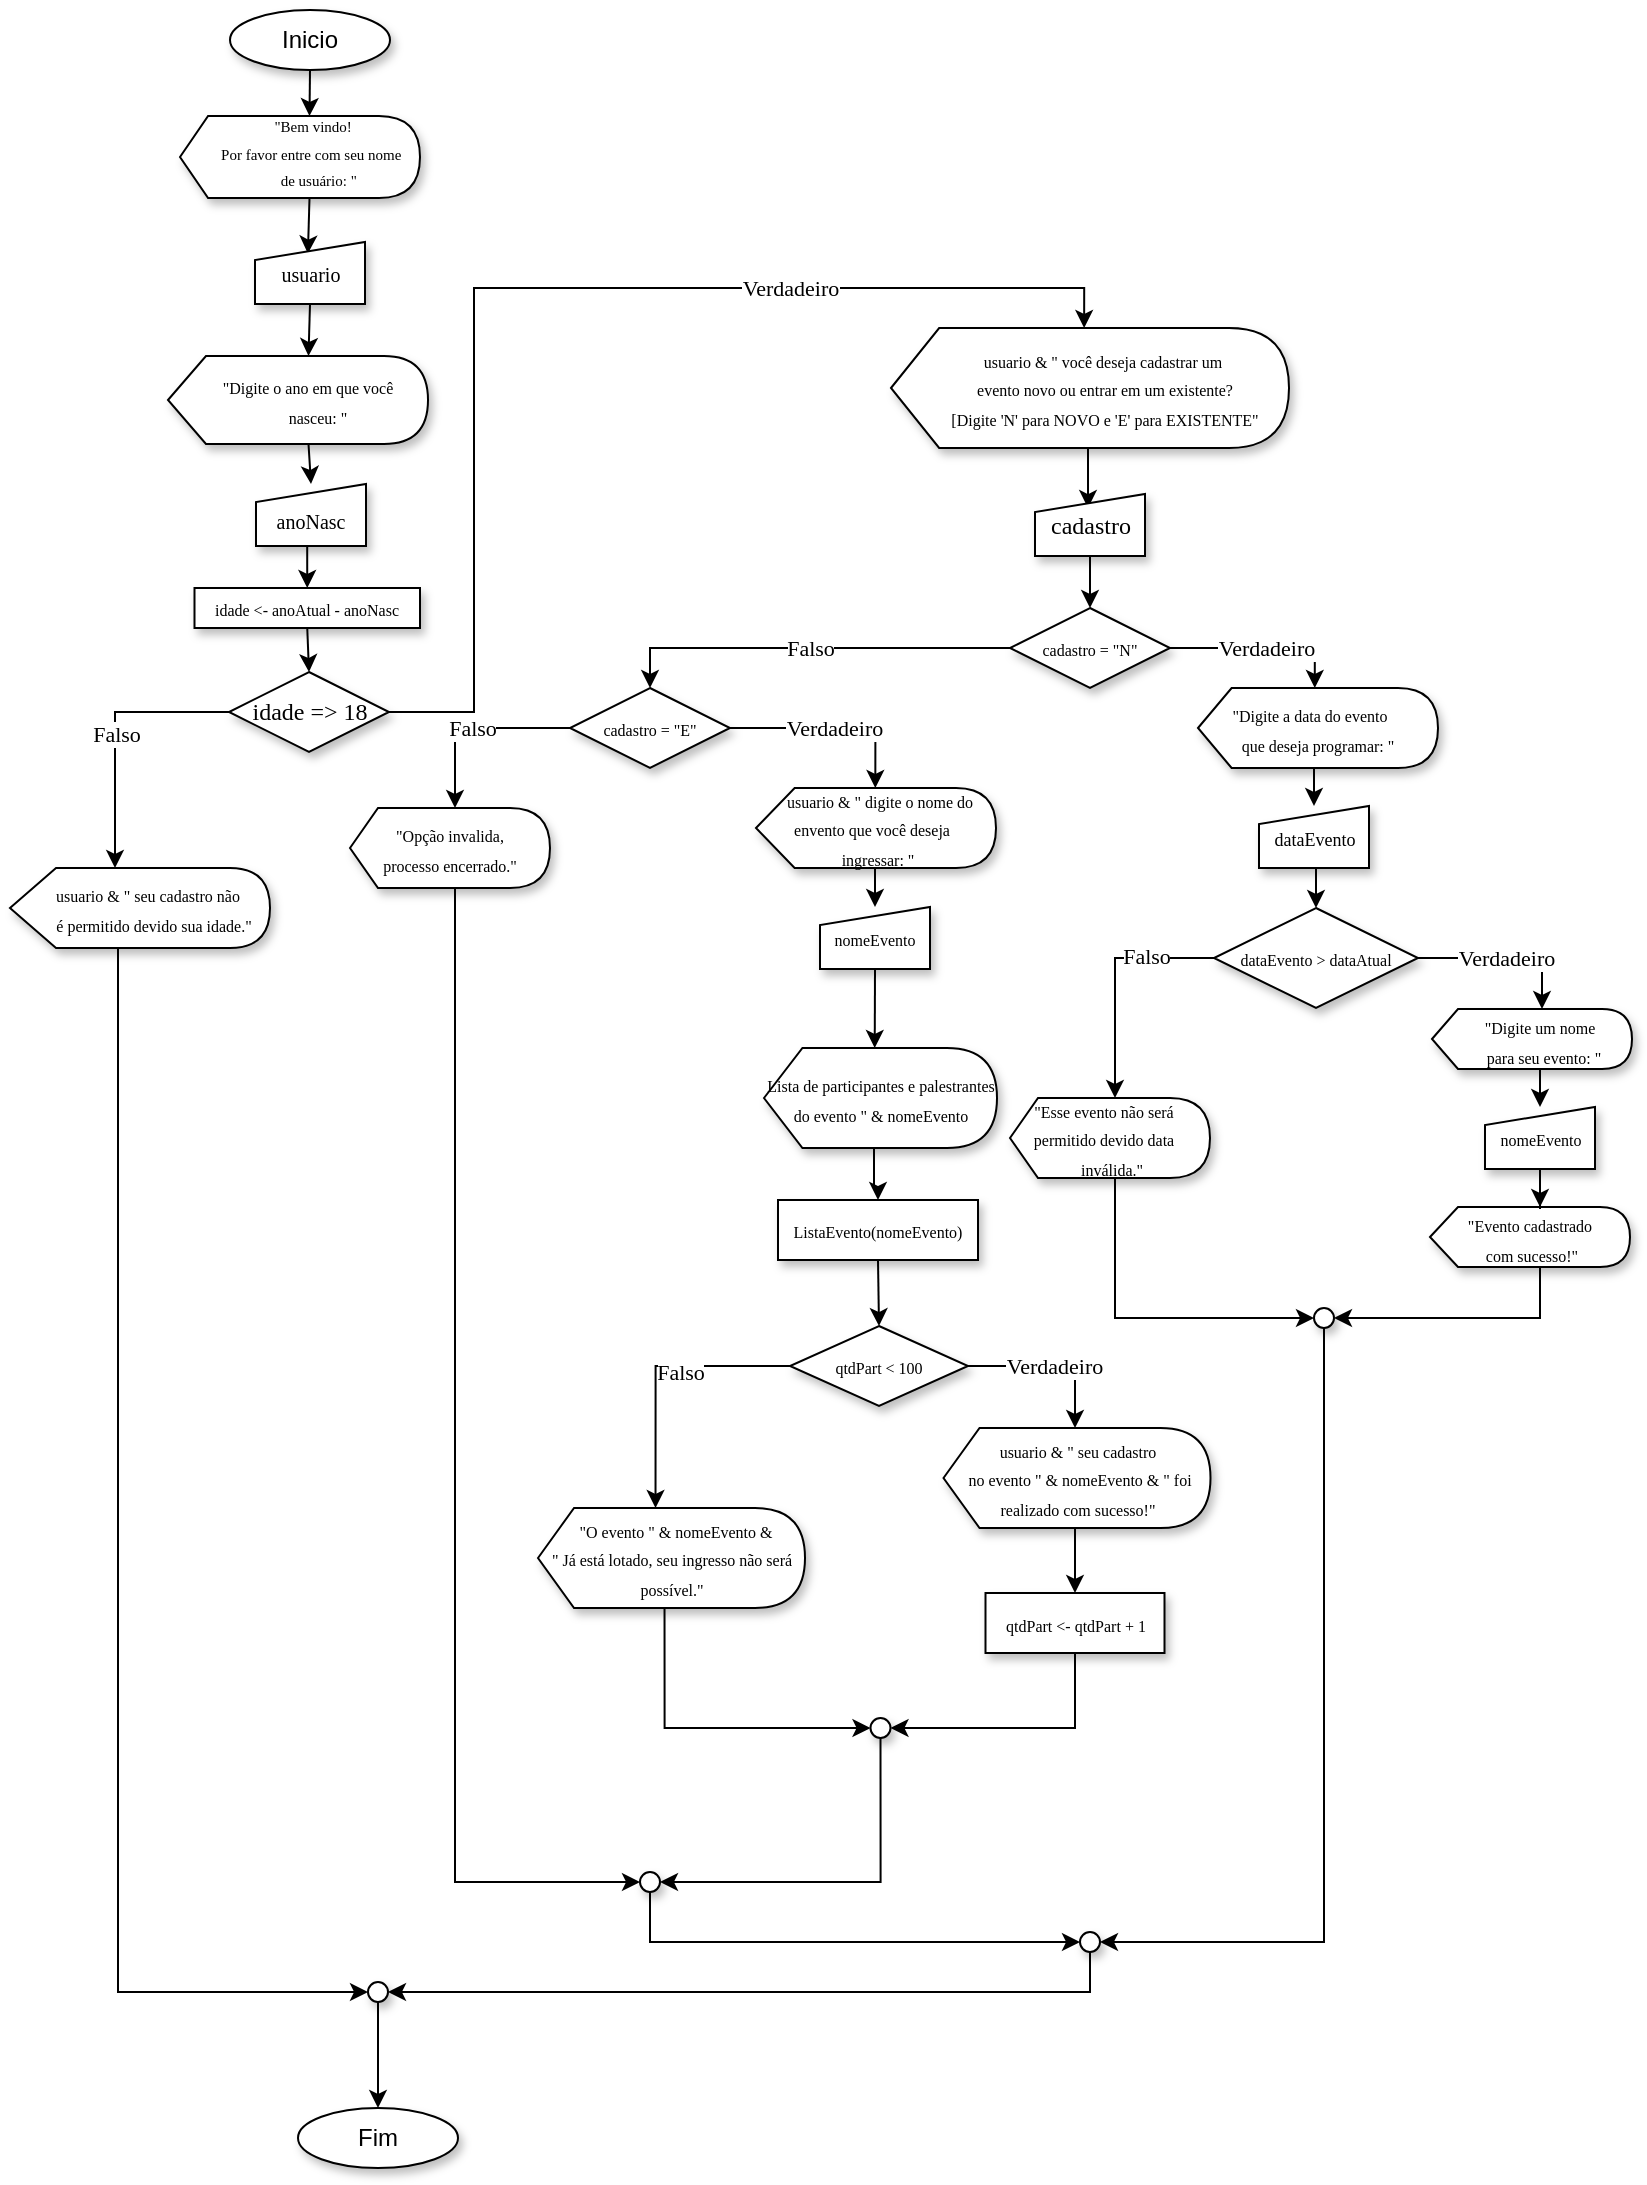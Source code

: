 <mxfile version="15.0.6" type="github"><diagram id="aTJFEhes2Mbg35TPTc1t" name="Page-1"><mxGraphModel dx="868" dy="450" grid="1" gridSize="10" guides="1" tooltips="1" connect="1" arrows="1" fold="1" page="1" pageScale="1" pageWidth="827" pageHeight="1169" math="0" shadow="0"><root><mxCell id="WIyWlLk6GJQsqaUBKTNV-0"/><mxCell id="WIyWlLk6GJQsqaUBKTNV-1" parent="WIyWlLk6GJQsqaUBKTNV-0"/><mxCell id="-idngQaAylRtu0GGNy7f-111" style="edgeStyle=orthogonalEdgeStyle;rounded=0;orthogonalLoop=1;jettySize=auto;html=1;exitX=0;exitY=0;exitDx=64.75;exitDy=41;exitPerimeter=0;entryX=0.481;entryY=0.186;entryDx=0;entryDy=0;entryPerimeter=0;" parent="WIyWlLk6GJQsqaUBKTNV-1" source="-idngQaAylRtu0GGNy7f-9" target="-idngQaAylRtu0GGNy7f-26" edge="1"><mxGeometry relative="1" as="geometry"/></mxCell><mxCell id="-idngQaAylRtu0GGNy7f-9" value="&lt;font style=&quot;font-size: 9px&quot; face=&quot;Tahoma&quot;&gt;&lt;sup&gt;&amp;nbsp; &amp;nbsp; &amp;nbsp; &amp;nbsp;&quot;Bem vindo! &lt;br&gt;&amp;nbsp; &amp;nbsp; &amp;nbsp; Por favor entre com seu nome &lt;br&gt;&amp;nbsp; &amp;nbsp; &amp;nbsp; &amp;nbsp; &amp;nbsp; de usuário: &quot;&lt;/sup&gt;&lt;/font&gt;" style="shape=display;whiteSpace=wrap;html=1;shadow=1;fontSize=4;size=0.117;" parent="WIyWlLk6GJQsqaUBKTNV-1" vertex="1"><mxGeometry x="93" y="101" width="120" height="41" as="geometry"/></mxCell><mxCell id="-idngQaAylRtu0GGNy7f-113" style="rounded=0;orthogonalLoop=1;jettySize=auto;html=1;exitX=0;exitY=0;exitDx=70.25;exitDy=44;exitPerimeter=0;entryX=0.5;entryY=0;entryDx=0;entryDy=0;" parent="WIyWlLk6GJQsqaUBKTNV-1" source="-idngQaAylRtu0GGNy7f-10" target="-idngQaAylRtu0GGNy7f-27" edge="1"><mxGeometry relative="1" as="geometry"/></mxCell><mxCell id="-idngQaAylRtu0GGNy7f-10" value="&lt;font style=&quot;font-size: 8px&quot; face=&quot;Tahoma&quot;&gt;&amp;nbsp; &amp;nbsp; &amp;nbsp; &quot;Digite o ano em que você&amp;nbsp;&lt;br&gt;&amp;nbsp; &amp;nbsp; &amp;nbsp; &amp;nbsp; &amp;nbsp; nasceu: &quot;&lt;/font&gt;" style="shape=display;whiteSpace=wrap;html=1;shadow=1;size=0.146;" parent="WIyWlLk6GJQsqaUBKTNV-1" vertex="1"><mxGeometry x="87" y="221" width="130" height="44" as="geometry"/></mxCell><mxCell id="-idngQaAylRtu0GGNy7f-127" style="edgeStyle=orthogonalEdgeStyle;rounded=0;orthogonalLoop=1;jettySize=auto;html=1;exitX=0;exitY=0;exitDx=71.25;exitDy=40;exitPerimeter=0;entryX=0;entryY=0.5;entryDx=0;entryDy=0;" parent="WIyWlLk6GJQsqaUBKTNV-1" source="-idngQaAylRtu0GGNy7f-11" target="-idngQaAylRtu0GGNy7f-105" edge="1"><mxGeometry relative="1" as="geometry"><Array as="points"><mxPoint x="62" y="517"/><mxPoint x="62" y="1039"/></Array></mxGeometry></mxCell><mxCell id="-idngQaAylRtu0GGNy7f-11" value="&lt;font face=&quot;Tahoma&quot; style=&quot;font-size: 8px&quot;&gt;&amp;nbsp; &amp;nbsp; usuario &amp;amp; &quot; seu cadastro não&lt;br&gt;&amp;nbsp; &amp;nbsp; &amp;nbsp; &amp;nbsp;é permitido devido sua idade.&quot;&lt;/font&gt;" style="shape=display;whiteSpace=wrap;html=1;shadow=1;size=0.177;" parent="WIyWlLk6GJQsqaUBKTNV-1" vertex="1"><mxGeometry x="8" y="477" width="130" height="40" as="geometry"/></mxCell><mxCell id="-idngQaAylRtu0GGNy7f-130" style="edgeStyle=orthogonalEdgeStyle;rounded=0;orthogonalLoop=1;jettySize=auto;html=1;exitX=0;exitY=0;exitDx=96.573;exitDy=60;exitPerimeter=0;entryX=0.482;entryY=0.226;entryDx=0;entryDy=0;entryPerimeter=0;" parent="WIyWlLk6GJQsqaUBKTNV-1" source="-idngQaAylRtu0GGNy7f-12" target="-idngQaAylRtu0GGNy7f-34" edge="1"><mxGeometry relative="1" as="geometry"/></mxCell><mxCell id="-idngQaAylRtu0GGNy7f-12" value="&lt;font style=&quot;font-size: 8px&quot; face=&quot;Tahoma&quot;&gt;&amp;nbsp; &amp;nbsp; &amp;nbsp; usuario &amp;amp; &quot; você deseja cadastrar um&lt;br&gt;&amp;nbsp; &amp;nbsp; &amp;nbsp; &amp;nbsp;evento novo ou entrar em um existente?&lt;br&gt;&amp;nbsp; &amp;nbsp; &amp;nbsp; &amp;nbsp;[Digite 'N' para NOVO e 'E' para EXISTENTE&quot;&lt;/font&gt;" style="shape=display;whiteSpace=wrap;html=1;shadow=1;size=0.121;" parent="WIyWlLk6GJQsqaUBKTNV-1" vertex="1"><mxGeometry x="448.5" y="207" width="199" height="60" as="geometry"/></mxCell><mxCell id="-idngQaAylRtu0GGNy7f-63" style="edgeStyle=orthogonalEdgeStyle;rounded=0;orthogonalLoop=1;jettySize=auto;html=1;exitX=0;exitY=0;exitDx=52.5;exitDy=40;exitPerimeter=0;entryX=0.5;entryY=0;entryDx=0;entryDy=0;" parent="WIyWlLk6GJQsqaUBKTNV-1" source="-idngQaAylRtu0GGNy7f-13" target="-idngQaAylRtu0GGNy7f-139" edge="1"><mxGeometry relative="1" as="geometry"><mxPoint x="658" y="446" as="targetPoint"/></mxGeometry></mxCell><mxCell id="-idngQaAylRtu0GGNy7f-13" value="&lt;font face=&quot;Tahoma&quot; style=&quot;font-size: 8px&quot;&gt;&amp;nbsp; &amp;nbsp; &amp;nbsp; &amp;nbsp;&quot;Digite a data do evento&amp;nbsp; &amp;nbsp; &amp;nbsp; &amp;nbsp; &amp;nbsp; &amp;nbsp; que deseja programar: &quot;&lt;/font&gt;" style="shape=display;whiteSpace=wrap;html=1;shadow=1;size=0.14;" parent="WIyWlLk6GJQsqaUBKTNV-1" vertex="1"><mxGeometry x="602" y="387" width="120" height="40" as="geometry"/></mxCell><mxCell id="-idngQaAylRtu0GGNy7f-89" style="edgeStyle=orthogonalEdgeStyle;rounded=0;orthogonalLoop=1;jettySize=auto;html=1;exitX=0;exitY=0;exitDx=55;exitDy=30;exitPerimeter=0;entryX=1;entryY=0.5;entryDx=0;entryDy=0;" parent="WIyWlLk6GJQsqaUBKTNV-1" source="-idngQaAylRtu0GGNy7f-15" target="-idngQaAylRtu0GGNy7f-75" edge="1"><mxGeometry relative="1" as="geometry"/></mxCell><mxCell id="-idngQaAylRtu0GGNy7f-15" value="&lt;font face=&quot;Tahoma&quot; style=&quot;font-size: 8px&quot;&gt;&quot;Evento cadastrado&lt;br&gt;&amp;nbsp;com sucesso!&quot;&lt;/font&gt;" style="shape=display;whiteSpace=wrap;html=1;shadow=1;size=0.14;" parent="WIyWlLk6GJQsqaUBKTNV-1" vertex="1"><mxGeometry x="718" y="646.5" width="100" height="30" as="geometry"/></mxCell><mxCell id="-idngQaAylRtu0GGNy7f-88" style="edgeStyle=orthogonalEdgeStyle;rounded=0;orthogonalLoop=1;jettySize=auto;html=1;exitX=0;exitY=0;exitDx=52.5;exitDy=40;exitPerimeter=0;entryX=0;entryY=0.5;entryDx=0;entryDy=0;" parent="WIyWlLk6GJQsqaUBKTNV-1" source="-idngQaAylRtu0GGNy7f-16" target="-idngQaAylRtu0GGNy7f-75" edge="1"><mxGeometry relative="1" as="geometry"/></mxCell><mxCell id="-idngQaAylRtu0GGNy7f-16" value="&lt;font face=&quot;Tahoma&quot; style=&quot;font-size: 8px&quot;&gt;&amp;nbsp; &amp;nbsp; &quot;Esse evento não será&amp;nbsp; &amp;nbsp; &amp;nbsp; &amp;nbsp; permitido devido data&amp;nbsp; &amp;nbsp; &amp;nbsp;inválida.&quot;&lt;/font&gt;" style="shape=display;whiteSpace=wrap;html=1;shadow=1;size=0.14;" parent="WIyWlLk6GJQsqaUBKTNV-1" vertex="1"><mxGeometry x="508" y="592" width="100" height="40" as="geometry"/></mxCell><mxCell id="-idngQaAylRtu0GGNy7f-73" style="edgeStyle=orthogonalEdgeStyle;rounded=0;orthogonalLoop=1;jettySize=auto;html=1;exitX=0;exitY=0;exitDx=55;exitDy=30;exitPerimeter=0;entryX=0.5;entryY=0;entryDx=0;entryDy=0;" parent="WIyWlLk6GJQsqaUBKTNV-1" source="-idngQaAylRtu0GGNy7f-17" target="-idngQaAylRtu0GGNy7f-43" edge="1"><mxGeometry relative="1" as="geometry"/></mxCell><mxCell id="-idngQaAylRtu0GGNy7f-17" value="&lt;font face=&quot;Tahoma&quot; style=&quot;font-size: 8px&quot;&gt;&amp;nbsp; &amp;nbsp; &amp;nbsp;usuario &amp;amp; &quot; digite o nome do&amp;nbsp; &amp;nbsp; &amp;nbsp;envento que você deseja&amp;nbsp; &amp;nbsp; &amp;nbsp;ingressar: &quot;&lt;/font&gt;" style="shape=display;whiteSpace=wrap;html=1;shadow=1;size=0.161;" parent="WIyWlLk6GJQsqaUBKTNV-1" vertex="1"><mxGeometry x="381" y="437" width="120" height="40" as="geometry"/></mxCell><mxCell id="-idngQaAylRtu0GGNy7f-72" style="edgeStyle=orthogonalEdgeStyle;rounded=0;orthogonalLoop=1;jettySize=auto;html=1;exitX=0;exitY=0;exitDx=55;exitDy=30;exitPerimeter=0;entryX=0.5;entryY=0;entryDx=0;entryDy=0;" parent="WIyWlLk6GJQsqaUBKTNV-1" source="-idngQaAylRtu0GGNy7f-18" target="-idngQaAylRtu0GGNy7f-45" edge="1"><mxGeometry relative="1" as="geometry"/></mxCell><mxCell id="-idngQaAylRtu0GGNy7f-18" value="&lt;font face=&quot;Tahoma&quot; style=&quot;font-size: 8px&quot;&gt;Lista de participantes e palestrantes do evento &quot; &amp;amp; nomeEvento&lt;/font&gt;" style="shape=display;whiteSpace=wrap;html=1;shadow=1;size=0.165;" parent="WIyWlLk6GJQsqaUBKTNV-1" vertex="1"><mxGeometry x="385" y="567" width="116.5" height="50" as="geometry"/></mxCell><mxCell id="-idngQaAylRtu0GGNy7f-148" style="edgeStyle=orthogonalEdgeStyle;rounded=0;orthogonalLoop=1;jettySize=auto;html=1;exitX=0;exitY=0;exitDx=63.261;exitDy=50;exitPerimeter=0;entryX=0;entryY=0.5;entryDx=0;entryDy=0;" parent="WIyWlLk6GJQsqaUBKTNV-1" source="-idngQaAylRtu0GGNy7f-19" target="-idngQaAylRtu0GGNy7f-93" edge="1"><mxGeometry relative="1" as="geometry"/></mxCell><mxCell id="-idngQaAylRtu0GGNy7f-19" value="&lt;font face=&quot;Tahoma&quot; style=&quot;font-size: 8px&quot;&gt;&amp;nbsp; &quot;O evento &quot; &amp;amp; nomeEvento &amp;amp; &lt;br&gt;&quot; Já está lotado, seu ingresso não será possível.&quot;&lt;/font&gt;" style="shape=display;whiteSpace=wrap;html=1;shadow=1;size=0.135;" parent="WIyWlLk6GJQsqaUBKTNV-1" vertex="1"><mxGeometry x="272" y="797" width="133.5" height="50" as="geometry"/></mxCell><mxCell id="-idngQaAylRtu0GGNy7f-100" style="edgeStyle=orthogonalEdgeStyle;rounded=0;orthogonalLoop=1;jettySize=auto;html=1;exitX=0;exitY=0;exitDx=52.5;exitDy=40;exitPerimeter=0;entryX=0;entryY=0.5;entryDx=0;entryDy=0;" parent="WIyWlLk6GJQsqaUBKTNV-1" source="-idngQaAylRtu0GGNy7f-20" target="-idngQaAylRtu0GGNy7f-99" edge="1"><mxGeometry relative="1" as="geometry"/></mxCell><mxCell id="-idngQaAylRtu0GGNy7f-20" value="&lt;font face=&quot;Tahoma&quot; style=&quot;font-size: 8px&quot;&gt;&quot;Opção invalida, &lt;br&gt;processo encerrado.&quot;&lt;/font&gt;" style="shape=display;whiteSpace=wrap;html=1;shadow=1;size=0.14;" parent="WIyWlLk6GJQsqaUBKTNV-1" vertex="1"><mxGeometry x="178" y="447" width="100" height="40" as="geometry"/></mxCell><mxCell id="-idngQaAylRtu0GGNy7f-62" style="edgeStyle=orthogonalEdgeStyle;rounded=0;orthogonalLoop=1;jettySize=auto;html=1;exitX=0;exitY=0;exitDx=65.761;exitDy=40;exitPerimeter=0;entryX=0.5;entryY=0;entryDx=0;entryDy=0;" parent="WIyWlLk6GJQsqaUBKTNV-1" source="-idngQaAylRtu0GGNy7f-21" target="-idngQaAylRtu0GGNy7f-44" edge="1"><mxGeometry relative="1" as="geometry"/></mxCell><mxCell id="-idngQaAylRtu0GGNy7f-21" value="&lt;font face=&quot;Tahoma&quot; style=&quot;font-size: 8px&quot;&gt;usuario &amp;amp; &quot; seu cadastro&lt;br&gt;&amp;nbsp;no evento &quot; &amp;amp; nomeEvento &amp;amp; &quot; foi realizado com sucesso!&quot;&lt;/font&gt;" style="shape=display;whiteSpace=wrap;html=1;shadow=1;size=0.135;" parent="WIyWlLk6GJQsqaUBKTNV-1" vertex="1"><mxGeometry x="474.75" y="757" width="133.5" height="50" as="geometry"/></mxCell><mxCell id="-idngQaAylRtu0GGNy7f-110" style="edgeStyle=orthogonalEdgeStyle;rounded=0;orthogonalLoop=1;jettySize=auto;html=1;exitX=0.5;exitY=1;exitDx=0;exitDy=0;entryX=0;entryY=0;entryDx=64.75;entryDy=0;entryPerimeter=0;" parent="WIyWlLk6GJQsqaUBKTNV-1" source="-idngQaAylRtu0GGNy7f-24" target="-idngQaAylRtu0GGNy7f-9" edge="1"><mxGeometry relative="1" as="geometry"/></mxCell><mxCell id="-idngQaAylRtu0GGNy7f-24" value="Inicio" style="ellipse;whiteSpace=wrap;html=1;align=center;newEdgeStyle={&quot;edgeStyle&quot;:&quot;entityRelationEdgeStyle&quot;,&quot;startArrow&quot;:&quot;none&quot;,&quot;endArrow&quot;:&quot;none&quot;,&quot;segment&quot;:10,&quot;curved&quot;:1};treeFolding=1;treeMoving=1;shadow=1;" parent="WIyWlLk6GJQsqaUBKTNV-1" vertex="1"><mxGeometry x="118" y="48" width="80" height="30" as="geometry"/></mxCell><mxCell id="-idngQaAylRtu0GGNy7f-25" value="Fim" style="ellipse;whiteSpace=wrap;html=1;align=center;newEdgeStyle={&quot;edgeStyle&quot;:&quot;entityRelationEdgeStyle&quot;,&quot;startArrow&quot;:&quot;none&quot;,&quot;endArrow&quot;:&quot;none&quot;,&quot;segment&quot;:10,&quot;curved&quot;:1};treeFolding=1;treeMoving=1;shadow=1;" parent="WIyWlLk6GJQsqaUBKTNV-1" vertex="1"><mxGeometry x="152" y="1097" width="80" height="30" as="geometry"/></mxCell><mxCell id="-idngQaAylRtu0GGNy7f-112" style="edgeStyle=orthogonalEdgeStyle;rounded=0;orthogonalLoop=1;jettySize=auto;html=1;exitX=0.5;exitY=1;exitDx=0;exitDy=0;entryX=0;entryY=0;entryDx=70.25;entryDy=0;entryPerimeter=0;" parent="WIyWlLk6GJQsqaUBKTNV-1" source="-idngQaAylRtu0GGNy7f-26" target="-idngQaAylRtu0GGNy7f-10" edge="1"><mxGeometry relative="1" as="geometry"/></mxCell><mxCell id="-idngQaAylRtu0GGNy7f-26" value="&lt;font style=&quot;font-size: 10px&quot; face=&quot;Tahoma&quot;&gt;usuario&lt;/font&gt;" style="shape=manualInput;whiteSpace=wrap;html=1;shadow=1;size=9;" parent="WIyWlLk6GJQsqaUBKTNV-1" vertex="1"><mxGeometry x="130.5" y="164" width="55" height="31" as="geometry"/></mxCell><mxCell id="-idngQaAylRtu0GGNy7f-150" style="edgeStyle=orthogonalEdgeStyle;rounded=0;orthogonalLoop=1;jettySize=auto;html=1;exitX=0.5;exitY=1;exitDx=0;exitDy=0;entryX=0.5;entryY=0;entryDx=0;entryDy=0;" parent="WIyWlLk6GJQsqaUBKTNV-1" source="-idngQaAylRtu0GGNy7f-27" target="-idngQaAylRtu0GGNy7f-116" edge="1"><mxGeometry relative="1" as="geometry"/></mxCell><mxCell id="-idngQaAylRtu0GGNy7f-27" value="&lt;sub&gt;&lt;font face=&quot;Tahoma&quot;&gt;anoNasc&lt;/font&gt;&lt;/sub&gt;" style="shape=manualInput;whiteSpace=wrap;html=1;shadow=1;size=9;" parent="WIyWlLk6GJQsqaUBKTNV-1" vertex="1"><mxGeometry x="131" y="285" width="55" height="31" as="geometry"/></mxCell><mxCell id="-idngQaAylRtu0GGNy7f-65" value="&lt;font face=&quot;Tahoma&quot;&gt;Falso&lt;/font&gt;" style="edgeStyle=orthogonalEdgeStyle;rounded=0;orthogonalLoop=1;jettySize=auto;html=1;exitX=0;exitY=0.5;exitDx=0;exitDy=0;exitPerimeter=0;entryX=0;entryY=0;entryDx=52.5;entryDy=0;entryPerimeter=0;" parent="WIyWlLk6GJQsqaUBKTNV-1" source="-idngQaAylRtu0GGNy7f-33" target="-idngQaAylRtu0GGNy7f-11" edge="1"><mxGeometry relative="1" as="geometry"/></mxCell><mxCell id="-idngQaAylRtu0GGNy7f-129" style="edgeStyle=orthogonalEdgeStyle;rounded=0;orthogonalLoop=1;jettySize=auto;html=1;exitX=1;exitY=0.5;exitDx=0;exitDy=0;exitPerimeter=0;entryX=0;entryY=0;entryDx=96.573;entryDy=0;entryPerimeter=0;" parent="WIyWlLk6GJQsqaUBKTNV-1" source="-idngQaAylRtu0GGNy7f-33" target="-idngQaAylRtu0GGNy7f-12" edge="1"><mxGeometry relative="1" as="geometry"><Array as="points"><mxPoint x="240" y="399"/><mxPoint x="240" y="187"/><mxPoint x="545" y="187"/></Array></mxGeometry></mxCell><mxCell id="-idngQaAylRtu0GGNy7f-135" value="&lt;font face=&quot;Tahoma&quot;&gt;Verdadeiro&lt;/font&gt;" style="edgeLabel;html=1;align=center;verticalAlign=middle;resizable=0;points=[];" parent="-idngQaAylRtu0GGNy7f-129" vertex="1" connectable="0"><mxGeometry x="0.423" relative="1" as="geometry"><mxPoint as="offset"/></mxGeometry></mxCell><mxCell id="-idngQaAylRtu0GGNy7f-33" value="&lt;font face=&quot;Tahoma&quot;&gt;idade =&amp;gt; 18&lt;/font&gt;" style="strokeWidth=1;html=1;shape=mxgraph.flowchart.decision;whiteSpace=wrap;shadow=1;" parent="WIyWlLk6GJQsqaUBKTNV-1" vertex="1"><mxGeometry x="117.5" y="379" width="80" height="40" as="geometry"/></mxCell><mxCell id="-idngQaAylRtu0GGNy7f-58" style="edgeStyle=orthogonalEdgeStyle;rounded=0;orthogonalLoop=1;jettySize=auto;html=1;exitX=0.5;exitY=1;exitDx=0;exitDy=0;entryX=0.5;entryY=0;entryDx=0;entryDy=0;entryPerimeter=0;" parent="WIyWlLk6GJQsqaUBKTNV-1" source="-idngQaAylRtu0GGNy7f-34" target="-idngQaAylRtu0GGNy7f-40" edge="1"><mxGeometry relative="1" as="geometry"/></mxCell><mxCell id="-idngQaAylRtu0GGNy7f-34" value="&lt;font face=&quot;Tahoma&quot;&gt;cadastro&lt;/font&gt;" style="shape=manualInput;whiteSpace=wrap;html=1;shadow=1;size=9;" parent="WIyWlLk6GJQsqaUBKTNV-1" vertex="1"><mxGeometry x="520.5" y="290" width="55" height="31" as="geometry"/></mxCell><mxCell id="-idngQaAylRtu0GGNy7f-78" style="edgeStyle=orthogonalEdgeStyle;rounded=0;orthogonalLoop=1;jettySize=auto;html=1;entryX=0;entryY=0;entryDx=55;entryDy=0;entryPerimeter=0;" parent="WIyWlLk6GJQsqaUBKTNV-1" source="-idngQaAylRtu0GGNy7f-37" target="-idngQaAylRtu0GGNy7f-15" edge="1"><mxGeometry relative="1" as="geometry"/></mxCell><mxCell id="-idngQaAylRtu0GGNy7f-37" value="&lt;font face=&quot;Tahoma&quot; style=&quot;font-size: 8px&quot;&gt;nomeEvento&lt;/font&gt;" style="shape=manualInput;whiteSpace=wrap;html=1;shadow=1;size=9;" parent="WIyWlLk6GJQsqaUBKTNV-1" vertex="1"><mxGeometry x="745.5" y="596.5" width="55" height="31" as="geometry"/></mxCell><mxCell id="-idngQaAylRtu0GGNy7f-77" style="edgeStyle=orthogonalEdgeStyle;rounded=0;orthogonalLoop=1;jettySize=auto;html=1;exitX=0;exitY=0;exitDx=55;exitDy=30;exitPerimeter=0;entryX=0.5;entryY=0;entryDx=0;entryDy=0;" parent="WIyWlLk6GJQsqaUBKTNV-1" source="-idngQaAylRtu0GGNy7f-38" target="-idngQaAylRtu0GGNy7f-37" edge="1"><mxGeometry relative="1" as="geometry"/></mxCell><mxCell id="-idngQaAylRtu0GGNy7f-38" value="&lt;font face=&quot;Tahoma&quot; style=&quot;font-size: 8px&quot;&gt;&amp;nbsp; &amp;nbsp; &quot;Digite um nome &lt;br&gt;&amp;nbsp; &amp;nbsp; &amp;nbsp; para seu evento: &quot;&lt;/font&gt;" style="shape=display;whiteSpace=wrap;html=1;shadow=1;size=0.13;" parent="WIyWlLk6GJQsqaUBKTNV-1" vertex="1"><mxGeometry x="719" y="547.5" width="100" height="30" as="geometry"/></mxCell><mxCell id="-idngQaAylRtu0GGNy7f-67" value="&lt;font face=&quot;Tahoma&quot;&gt;Verdadeiro&lt;/font&gt;" style="edgeStyle=orthogonalEdgeStyle;rounded=0;orthogonalLoop=1;jettySize=auto;html=1;entryX=0;entryY=0;entryDx=59.659;entryDy=0;entryPerimeter=0;" parent="WIyWlLk6GJQsqaUBKTNV-1" source="-idngQaAylRtu0GGNy7f-39" target="-idngQaAylRtu0GGNy7f-17" edge="1"><mxGeometry relative="1" as="geometry"><mxPoint x="442" y="447" as="targetPoint"/></mxGeometry></mxCell><mxCell id="-idngQaAylRtu0GGNy7f-86" value="&lt;font face=&quot;Tahoma&quot;&gt;Falso&lt;/font&gt;" style="edgeStyle=orthogonalEdgeStyle;rounded=0;orthogonalLoop=1;jettySize=auto;html=1;exitX=0;exitY=0.5;exitDx=0;exitDy=0;exitPerimeter=0;entryX=0;entryY=0;entryDx=52.5;entryDy=0;entryPerimeter=0;" parent="WIyWlLk6GJQsqaUBKTNV-1" source="-idngQaAylRtu0GGNy7f-39" target="-idngQaAylRtu0GGNy7f-20" edge="1"><mxGeometry relative="1" as="geometry"/></mxCell><mxCell id="-idngQaAylRtu0GGNy7f-39" value="&lt;font style=&quot;font-size: 8px&quot; face=&quot;Tahoma&quot;&gt;cadastro = &quot;E&quot;&lt;/font&gt;" style="strokeWidth=1;html=1;shape=mxgraph.flowchart.decision;whiteSpace=wrap;shadow=1;" parent="WIyWlLk6GJQsqaUBKTNV-1" vertex="1"><mxGeometry x="288" y="387" width="80" height="40" as="geometry"/></mxCell><mxCell id="-idngQaAylRtu0GGNy7f-52" style="edgeStyle=orthogonalEdgeStyle;rounded=0;orthogonalLoop=1;jettySize=auto;html=1;exitX=1;exitY=0.5;exitDx=0;exitDy=0;exitPerimeter=0;entryX=0;entryY=0;entryDx=58.4;entryDy=0;entryPerimeter=0;" parent="WIyWlLk6GJQsqaUBKTNV-1" source="-idngQaAylRtu0GGNy7f-40" target="-idngQaAylRtu0GGNy7f-13" edge="1"><mxGeometry relative="1" as="geometry"/></mxCell><mxCell id="-idngQaAylRtu0GGNy7f-134" value="&lt;font face=&quot;Tahoma&quot;&gt;Verdadeiro&lt;/font&gt;" style="edgeLabel;html=1;align=center;verticalAlign=middle;resizable=0;points=[];" parent="-idngQaAylRtu0GGNy7f-52" vertex="1" connectable="0"><mxGeometry x="0.041" relative="1" as="geometry"><mxPoint as="offset"/></mxGeometry></mxCell><mxCell id="-idngQaAylRtu0GGNy7f-66" value="&lt;font face=&quot;Tahoma&quot;&gt;Falso&lt;/font&gt;" style="edgeStyle=orthogonalEdgeStyle;rounded=0;orthogonalLoop=1;jettySize=auto;html=1;entryX=0.5;entryY=0;entryDx=0;entryDy=0;entryPerimeter=0;" parent="WIyWlLk6GJQsqaUBKTNV-1" source="-idngQaAylRtu0GGNy7f-40" target="-idngQaAylRtu0GGNy7f-39" edge="1"><mxGeometry relative="1" as="geometry"><Array as="points"><mxPoint x="328" y="367"/></Array></mxGeometry></mxCell><mxCell id="-idngQaAylRtu0GGNy7f-40" value="&lt;font style=&quot;font-size: 8px&quot; face=&quot;Tahoma&quot;&gt;cadastro = &quot;N&quot;&lt;/font&gt;" style="strokeWidth=1;html=1;shape=mxgraph.flowchart.decision;whiteSpace=wrap;shadow=1;" parent="WIyWlLk6GJQsqaUBKTNV-1" vertex="1"><mxGeometry x="508" y="347" width="80" height="40" as="geometry"/></mxCell><mxCell id="-idngQaAylRtu0GGNy7f-60" value="&lt;font face=&quot;Tahoma&quot;&gt;Verdadeiro&lt;/font&gt;" style="edgeStyle=orthogonalEdgeStyle;rounded=0;orthogonalLoop=1;jettySize=auto;html=1;exitX=1;exitY=0.5;exitDx=0;exitDy=0;exitPerimeter=0;entryX=0;entryY=0;entryDx=65.761;entryDy=0;entryPerimeter=0;" parent="WIyWlLk6GJQsqaUBKTNV-1" source="-idngQaAylRtu0GGNy7f-41" target="-idngQaAylRtu0GGNy7f-21" edge="1"><mxGeometry relative="1" as="geometry"/></mxCell><mxCell id="-idngQaAylRtu0GGNy7f-61" style="edgeStyle=orthogonalEdgeStyle;rounded=0;orthogonalLoop=1;jettySize=auto;html=1;entryX=0;entryY=0;entryDx=58.761;entryDy=0;entryPerimeter=0;" parent="WIyWlLk6GJQsqaUBKTNV-1" source="-idngQaAylRtu0GGNy7f-41" target="-idngQaAylRtu0GGNy7f-19" edge="1"><mxGeometry relative="1" as="geometry"><mxPoint x="312" y="707" as="targetPoint"/><Array as="points"><mxPoint x="331" y="726"/></Array></mxGeometry></mxCell><mxCell id="-idngQaAylRtu0GGNy7f-142" value="&lt;font face=&quot;Tahoma&quot;&gt;Falso&lt;/font&gt;" style="edgeLabel;html=1;align=center;verticalAlign=middle;resizable=0;points=[];" parent="-idngQaAylRtu0GGNy7f-61" vertex="1" connectable="0"><mxGeometry x="-0.197" y="3" relative="1" as="geometry"><mxPoint as="offset"/></mxGeometry></mxCell><mxCell id="-idngQaAylRtu0GGNy7f-41" value="&lt;font style=&quot;font-size: 8px&quot; face=&quot;Tahoma&quot;&gt;qtdPart &amp;lt; 100&lt;/font&gt;" style="strokeWidth=1;html=1;shape=mxgraph.flowchart.decision;whiteSpace=wrap;shadow=1;align=center;" parent="WIyWlLk6GJQsqaUBKTNV-1" vertex="1"><mxGeometry x="398" y="706" width="89" height="40" as="geometry"/></mxCell><mxCell id="-idngQaAylRtu0GGNy7f-55" value="&lt;font face=&quot;Tahoma&quot;&gt;Verdadeiro&lt;/font&gt;" style="edgeStyle=orthogonalEdgeStyle;rounded=0;orthogonalLoop=1;jettySize=auto;html=1;exitX=1;exitY=0.5;exitDx=0;exitDy=0;exitPerimeter=0;entryX=0;entryY=0;entryDx=55;entryDy=0;entryPerimeter=0;" parent="WIyWlLk6GJQsqaUBKTNV-1" source="-idngQaAylRtu0GGNy7f-42" target="-idngQaAylRtu0GGNy7f-38" edge="1"><mxGeometry relative="1" as="geometry"><Array as="points"><mxPoint x="774" y="522"/></Array></mxGeometry></mxCell><mxCell id="-idngQaAylRtu0GGNy7f-56" style="edgeStyle=orthogonalEdgeStyle;rounded=0;orthogonalLoop=1;jettySize=auto;html=1;exitX=0;exitY=0.5;exitDx=0;exitDy=0;exitPerimeter=0;entryX=0;entryY=0;entryDx=52.5;entryDy=0;entryPerimeter=0;" parent="WIyWlLk6GJQsqaUBKTNV-1" source="-idngQaAylRtu0GGNy7f-42" target="-idngQaAylRtu0GGNy7f-16" edge="1"><mxGeometry relative="1" as="geometry"/></mxCell><mxCell id="-idngQaAylRtu0GGNy7f-141" value="&lt;font face=&quot;Tahoma&quot;&gt;Falso&lt;/font&gt;" style="edgeLabel;html=1;align=center;verticalAlign=middle;resizable=0;points=[];" parent="-idngQaAylRtu0GGNy7f-56" vertex="1" connectable="0"><mxGeometry x="-0.434" relative="1" as="geometry"><mxPoint y="-1" as="offset"/></mxGeometry></mxCell><mxCell id="-idngQaAylRtu0GGNy7f-42" value="&lt;font face=&quot;Tahoma&quot; style=&quot;font-size: 8px&quot;&gt;dataEvento &amp;gt; dataAtual&lt;/font&gt;" style="strokeWidth=1;html=1;shape=mxgraph.flowchart.decision;whiteSpace=wrap;shadow=1;" parent="WIyWlLk6GJQsqaUBKTNV-1" vertex="1"><mxGeometry x="610" y="497" width="102" height="50" as="geometry"/></mxCell><mxCell id="-idngQaAylRtu0GGNy7f-145" style="edgeStyle=orthogonalEdgeStyle;rounded=0;orthogonalLoop=1;jettySize=auto;html=1;exitX=0.5;exitY=1;exitDx=0;exitDy=0;entryX=0;entryY=0;entryDx=55.361;entryDy=0;entryPerimeter=0;" parent="WIyWlLk6GJQsqaUBKTNV-1" source="-idngQaAylRtu0GGNy7f-43" target="-idngQaAylRtu0GGNy7f-18" edge="1"><mxGeometry relative="1" as="geometry"/></mxCell><mxCell id="-idngQaAylRtu0GGNy7f-43" value="&lt;font face=&quot;Tahoma&quot; style=&quot;font-size: 8px&quot;&gt;nomeEvento&lt;/font&gt;" style="shape=manualInput;whiteSpace=wrap;html=1;shadow=1;size=9;" parent="WIyWlLk6GJQsqaUBKTNV-1" vertex="1"><mxGeometry x="413.0" y="496.5" width="55" height="31" as="geometry"/></mxCell><mxCell id="-idngQaAylRtu0GGNy7f-96" style="edgeStyle=orthogonalEdgeStyle;rounded=0;orthogonalLoop=1;jettySize=auto;html=1;exitX=0.5;exitY=1;exitDx=0;exitDy=0;entryX=1;entryY=0.5;entryDx=0;entryDy=0;" parent="WIyWlLk6GJQsqaUBKTNV-1" source="-idngQaAylRtu0GGNy7f-44" target="-idngQaAylRtu0GGNy7f-93" edge="1"><mxGeometry relative="1" as="geometry"/></mxCell><mxCell id="-idngQaAylRtu0GGNy7f-44" value="&lt;font face=&quot;Tahoma&quot; style=&quot;font-size: 8px&quot;&gt;qtdPart &amp;lt;- qtdPart + 1&lt;/font&gt;" style="shape=manualInput;whiteSpace=wrap;html=1;shadow=1;size=0;" parent="WIyWlLk6GJQsqaUBKTNV-1" vertex="1"><mxGeometry x="495.75" y="839.5" width="89.5" height="30" as="geometry"/></mxCell><mxCell id="-idngQaAylRtu0GGNy7f-74" style="edgeStyle=orthogonalEdgeStyle;rounded=0;orthogonalLoop=1;jettySize=auto;html=1;exitX=0.5;exitY=1;exitDx=0;exitDy=0;entryX=0.5;entryY=0;entryDx=0;entryDy=0;entryPerimeter=0;" parent="WIyWlLk6GJQsqaUBKTNV-1" source="-idngQaAylRtu0GGNy7f-45" target="-idngQaAylRtu0GGNy7f-41" edge="1"><mxGeometry relative="1" as="geometry"/></mxCell><mxCell id="-idngQaAylRtu0GGNy7f-45" value="&lt;font face=&quot;Tahoma&quot; style=&quot;font-size: 8px&quot;&gt;ListaEvento(nomeEvento)&lt;/font&gt;" style="shape=manualInput;whiteSpace=wrap;html=1;shadow=1;size=0;" parent="WIyWlLk6GJQsqaUBKTNV-1" vertex="1"><mxGeometry x="392" y="643" width="100" height="30" as="geometry"/></mxCell><mxCell id="-idngQaAylRtu0GGNy7f-103" style="edgeStyle=orthogonalEdgeStyle;rounded=0;orthogonalLoop=1;jettySize=auto;html=1;exitX=0.5;exitY=1;exitDx=0;exitDy=0;entryX=1;entryY=0.5;entryDx=0;entryDy=0;" parent="WIyWlLk6GJQsqaUBKTNV-1" source="-idngQaAylRtu0GGNy7f-75" target="-idngQaAylRtu0GGNy7f-102" edge="1"><mxGeometry relative="1" as="geometry"><mxPoint x="665" y="1077" as="targetPoint"/><Array as="points"><mxPoint x="665" y="1014"/></Array></mxGeometry></mxCell><mxCell id="-idngQaAylRtu0GGNy7f-75" value="" style="ellipse;whiteSpace=wrap;html=1;shadow=1;" parent="WIyWlLk6GJQsqaUBKTNV-1" vertex="1"><mxGeometry x="660" y="697" width="10" height="10" as="geometry"/></mxCell><mxCell id="-idngQaAylRtu0GGNy7f-101" style="edgeStyle=orthogonalEdgeStyle;rounded=0;orthogonalLoop=1;jettySize=auto;html=1;entryX=1;entryY=0.5;entryDx=0;entryDy=0;" parent="WIyWlLk6GJQsqaUBKTNV-1" source="-idngQaAylRtu0GGNy7f-93" target="-idngQaAylRtu0GGNy7f-99" edge="1"><mxGeometry relative="1" as="geometry"><Array as="points"><mxPoint x="443" y="984"/></Array></mxGeometry></mxCell><mxCell id="-idngQaAylRtu0GGNy7f-93" value="" style="ellipse;whiteSpace=wrap;html=1;shadow=1;" parent="WIyWlLk6GJQsqaUBKTNV-1" vertex="1"><mxGeometry x="438.25" y="902" width="10" height="10" as="geometry"/></mxCell><mxCell id="-idngQaAylRtu0GGNy7f-104" style="edgeStyle=orthogonalEdgeStyle;rounded=0;orthogonalLoop=1;jettySize=auto;html=1;exitX=0.5;exitY=1;exitDx=0;exitDy=0;entryX=0;entryY=0.5;entryDx=0;entryDy=0;" parent="WIyWlLk6GJQsqaUBKTNV-1" source="-idngQaAylRtu0GGNy7f-99" target="-idngQaAylRtu0GGNy7f-102" edge="1"><mxGeometry relative="1" as="geometry"/></mxCell><mxCell id="-idngQaAylRtu0GGNy7f-99" value="" style="ellipse;whiteSpace=wrap;html=1;shadow=1;" parent="WIyWlLk6GJQsqaUBKTNV-1" vertex="1"><mxGeometry x="323" y="979" width="10" height="10" as="geometry"/></mxCell><mxCell id="-idngQaAylRtu0GGNy7f-106" style="edgeStyle=orthogonalEdgeStyle;rounded=0;orthogonalLoop=1;jettySize=auto;html=1;exitX=0.5;exitY=1;exitDx=0;exitDy=0;entryX=1;entryY=0.5;entryDx=0;entryDy=0;" parent="WIyWlLk6GJQsqaUBKTNV-1" source="-idngQaAylRtu0GGNy7f-102" target="-idngQaAylRtu0GGNy7f-105" edge="1"><mxGeometry relative="1" as="geometry"/></mxCell><mxCell id="-idngQaAylRtu0GGNy7f-102" value="" style="ellipse;whiteSpace=wrap;html=1;shadow=1;" parent="WIyWlLk6GJQsqaUBKTNV-1" vertex="1"><mxGeometry x="543" y="1009" width="10" height="10" as="geometry"/></mxCell><mxCell id="-idngQaAylRtu0GGNy7f-108" style="edgeStyle=orthogonalEdgeStyle;rounded=0;orthogonalLoop=1;jettySize=auto;html=1;exitX=0.5;exitY=1;exitDx=0;exitDy=0;entryX=0.5;entryY=0;entryDx=0;entryDy=0;" parent="WIyWlLk6GJQsqaUBKTNV-1" source="-idngQaAylRtu0GGNy7f-105" target="-idngQaAylRtu0GGNy7f-25" edge="1"><mxGeometry relative="1" as="geometry"/></mxCell><mxCell id="-idngQaAylRtu0GGNy7f-105" value="" style="ellipse;whiteSpace=wrap;html=1;shadow=1;" parent="WIyWlLk6GJQsqaUBKTNV-1" vertex="1"><mxGeometry x="187" y="1034" width="10" height="10" as="geometry"/></mxCell><mxCell id="-idngQaAylRtu0GGNy7f-151" style="edgeStyle=orthogonalEdgeStyle;rounded=0;orthogonalLoop=1;jettySize=auto;html=1;exitX=0.5;exitY=1;exitDx=0;exitDy=0;entryX=0.5;entryY=0;entryDx=0;entryDy=0;entryPerimeter=0;" parent="WIyWlLk6GJQsqaUBKTNV-1" source="-idngQaAylRtu0GGNy7f-116" target="-idngQaAylRtu0GGNy7f-33" edge="1"><mxGeometry relative="1" as="geometry"/></mxCell><mxCell id="-idngQaAylRtu0GGNy7f-116" value="&lt;font style=&quot;font-size: 8px&quot; face=&quot;Tahoma&quot;&gt;idade &amp;lt;-&amp;nbsp;anoAtual - anoNasc&lt;/font&gt;" style="shape=manualInput;whiteSpace=wrap;html=1;shadow=1;size=0;" parent="WIyWlLk6GJQsqaUBKTNV-1" vertex="1"><mxGeometry x="100.25" y="337" width="112.75" height="20" as="geometry"/></mxCell><mxCell id="-idngQaAylRtu0GGNy7f-140" style="edgeStyle=orthogonalEdgeStyle;rounded=0;orthogonalLoop=1;jettySize=auto;html=1;exitX=0.5;exitY=1;exitDx=0;exitDy=0;entryX=0.5;entryY=0;entryDx=0;entryDy=0;entryPerimeter=0;" parent="WIyWlLk6GJQsqaUBKTNV-1" source="-idngQaAylRtu0GGNy7f-139" target="-idngQaAylRtu0GGNy7f-42" edge="1"><mxGeometry relative="1" as="geometry"/></mxCell><mxCell id="-idngQaAylRtu0GGNy7f-139" value="&lt;font face=&quot;Tahoma&quot; style=&quot;font-size: 9px&quot;&gt;dataEvento&lt;/font&gt;" style="shape=manualInput;whiteSpace=wrap;html=1;shadow=1;size=9;" parent="WIyWlLk6GJQsqaUBKTNV-1" vertex="1"><mxGeometry x="632.5" y="446" width="55" height="31" as="geometry"/></mxCell></root></mxGraphModel></diagram></mxfile>